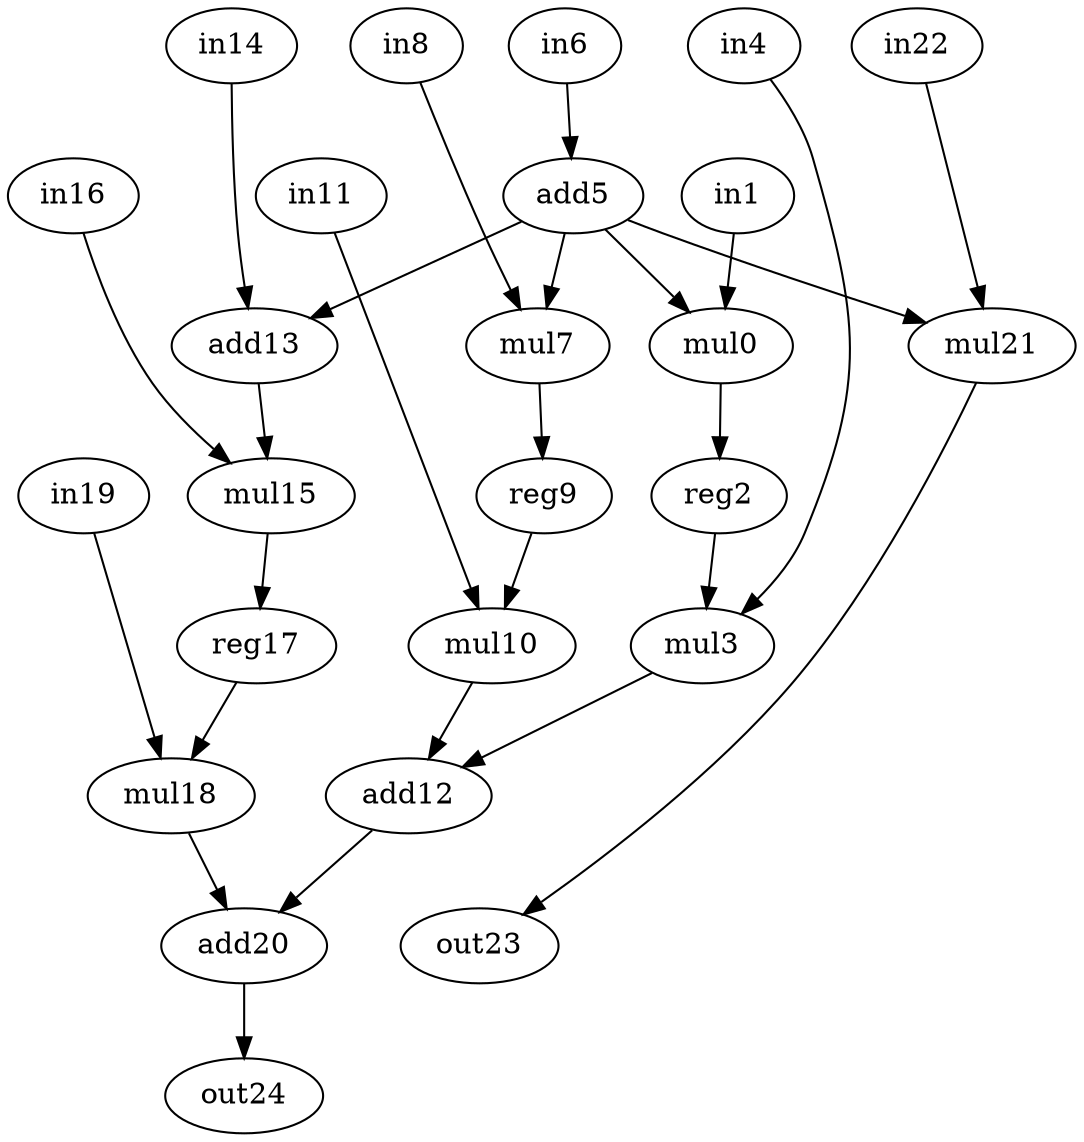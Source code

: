 digraph conv3 {
    0 [label = mul0 op = mul ] ;
    1 [label = in1 op = in ] ;
    2 [label = reg2 op = reg ]; 
    3 [label = mul3 op = mul ] ;
    4 [label = in4 op = in ] ;
    5 [label = add5 op = add value = 2 ] ;
    6 [label = in6 op = in ] ;
    7 [label = mul7 op = mul ]; 
    8 [label = in8 op = in ] ;
    9 [label = reg9 op = reg ]; 
    10 [label = mul10 op = mul ]; 
    11 [label = in11 op = in ] ;
    12 [label = add12 op = add ]; 
    13 [label = add13 op = addi value = 2 ]; 
    14 [label = in14 op = in ] ;
    15 [label = mul15 op = mul ]; 
    16 [label = in16 op = in ] ;
    17 [label = reg17 op = reg ]; 
    18 [label = mul18 op = mul ] ;
    19 [label = in19 op = in ] ;
    20 [label = add20 op = add ]; 
    21 [label = mul21 op = mul ] ;
    22 [label = in22 op = in ] ;
    23 [label = out23 op = out ]; 
    24 [label = out24 op = out ] ;
    
    1 -> 0 [port = 0  weight = 0 ]; 
    5 -> 0 [port = 1  weight = 0 ] ;
    0 -> 2 [port = 0  weight = 0 ] ;
    2 -> 3 [port = 0  weight = 0 ] ;
    4 -> 3 [port = 1  weight = 0 ] ;
    6 -> 5 [port = 0  weight = 0 ] ;
    5 -> 7 [port = 0  weight = 0 ] ;
    8 -> 7 [port = 1  weight = 0 ] ;
    7 -> 9 [port = 0  weight = 0 ] ;
    9 -> 10 [port = 0  weight = 0 ] ;
    11 -> 10 [port = 1  weight = 0 ] ;
    3 -> 12 [port = 0  weight = 0 ] ;
    10 -> 12 [port = 1  weight = 0 ] ;
    5 -> 13 [port = 0  weight = 0 ] ;
    14 -> 13 [port = 1  weight = 0 ] ;
    13 -> 15 [port = 0  weight = 0 ] ;
    16 -> 15 [port = 1  weight = 0 ] ;
    15 -> 17 [port = 0  weight = 0 ] ;
    17 -> 18 [port = 0  weight = 0 ] ;
    19 -> 18 [port = 1  weight = 0 ] ;
    12 -> 20 [port = 0  weight = 0 ] ;
    18 -> 20 [port = 1  weight = 0 ] ;
    5 -> 21 [port = 0  weight = 0 ] ;
    22 -> 21 [port = 1  weight = 0 ] ;
    20 -> 24 [port = 0  weight = 0 ] ;
    21 -> 23 [port = 0  weight = 0 ] ;
}